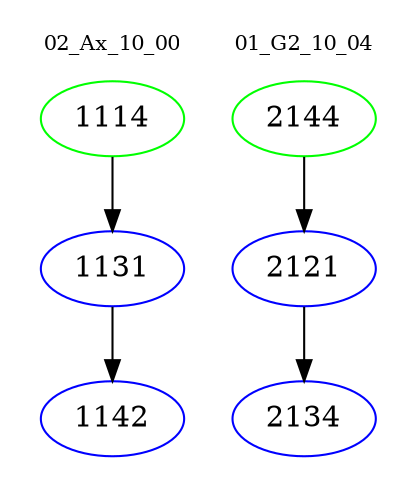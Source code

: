 digraph{
subgraph cluster_0 {
color = white
label = "02_Ax_10_00";
fontsize=10;
T0_1114 [label="1114", color="green"]
T0_1114 -> T0_1131 [color="black"]
T0_1131 [label="1131", color="blue"]
T0_1131 -> T0_1142 [color="black"]
T0_1142 [label="1142", color="blue"]
}
subgraph cluster_1 {
color = white
label = "01_G2_10_04";
fontsize=10;
T1_2144 [label="2144", color="green"]
T1_2144 -> T1_2121 [color="black"]
T1_2121 [label="2121", color="blue"]
T1_2121 -> T1_2134 [color="black"]
T1_2134 [label="2134", color="blue"]
}
}
